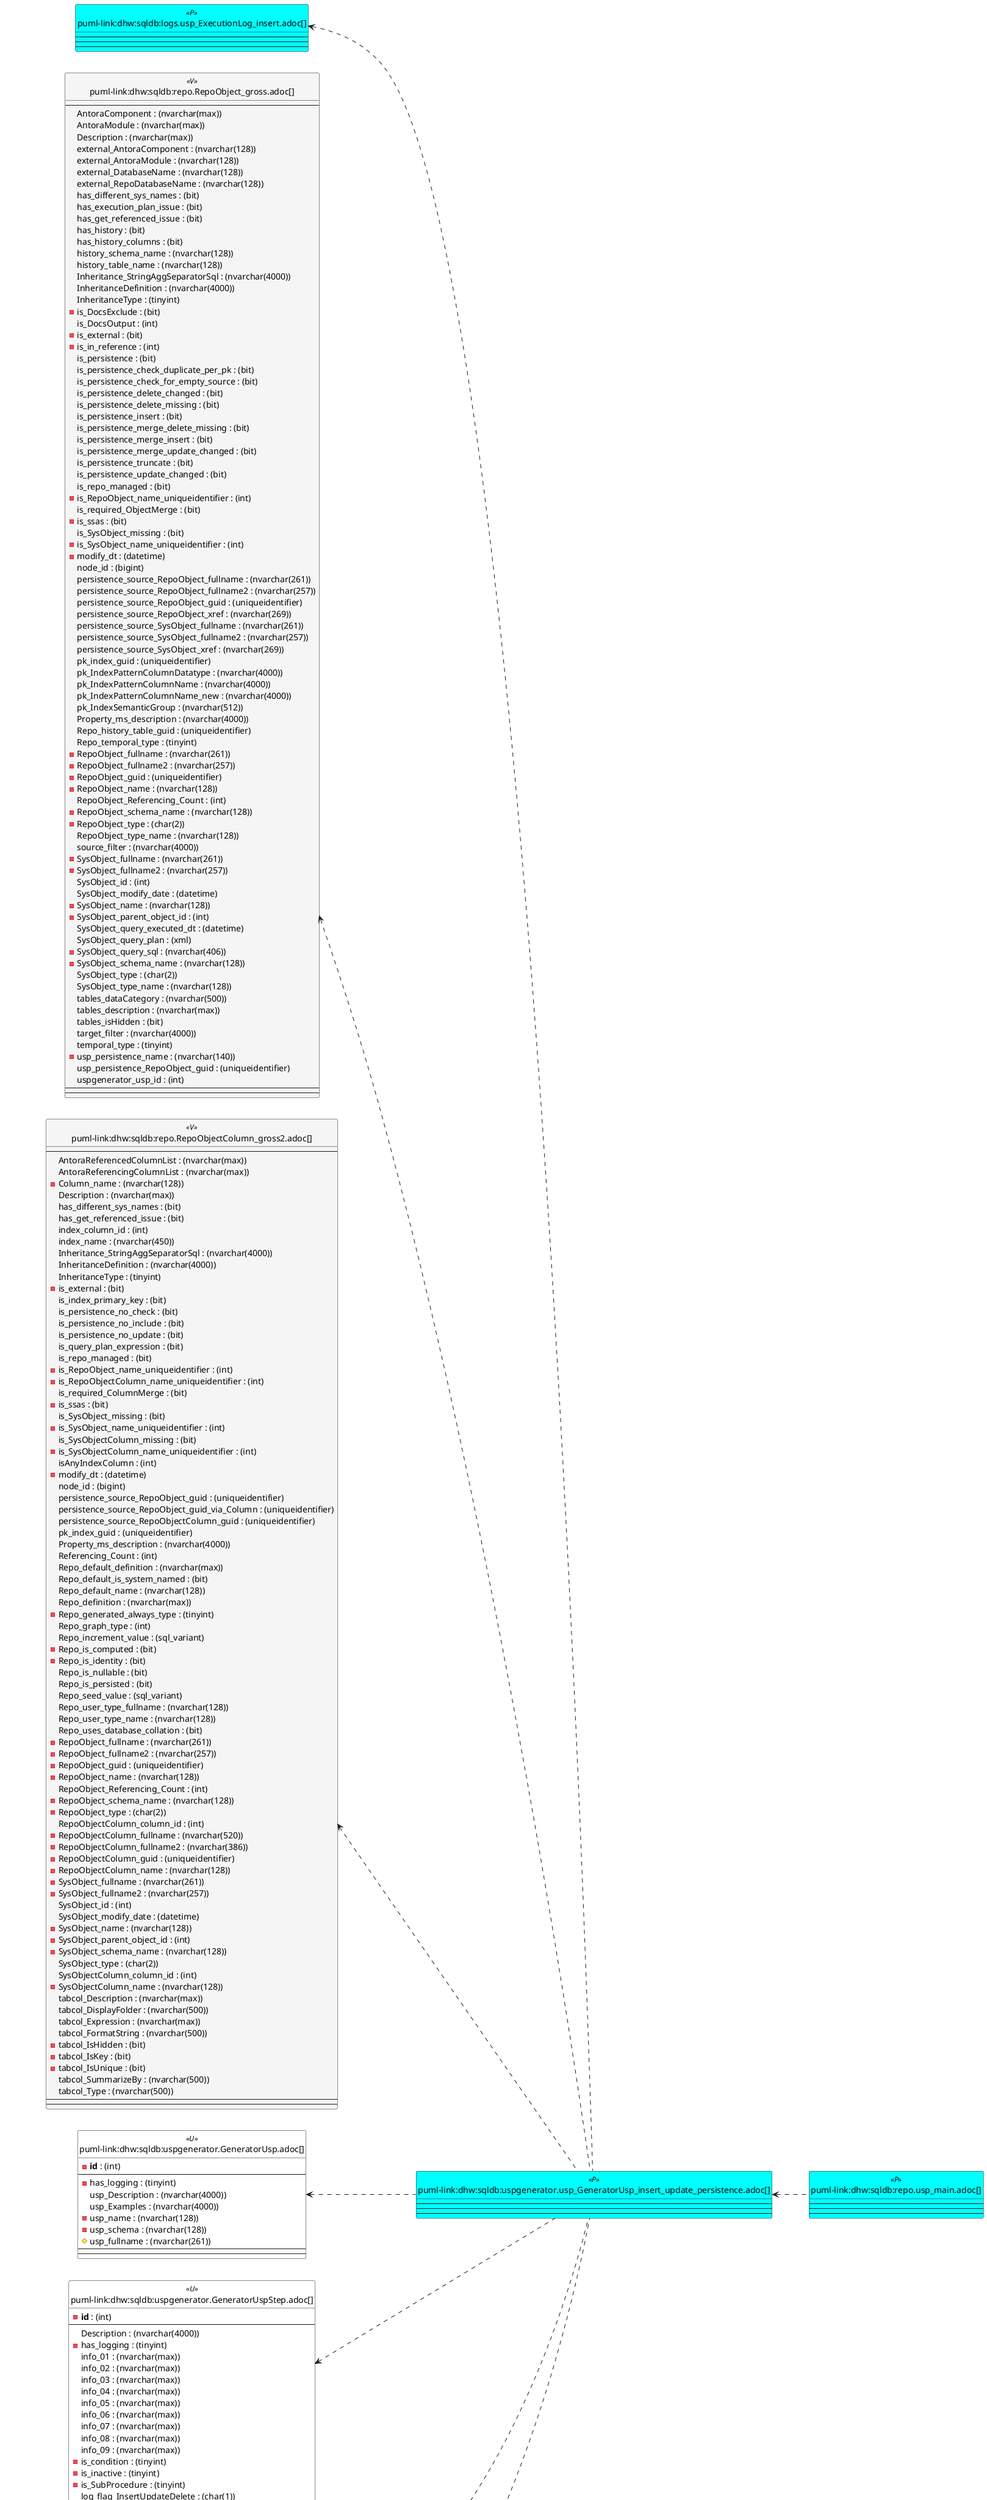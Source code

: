 @startuml
left to right direction
'top to bottom direction
hide circle
'avoide "." issues:
set namespaceSeparator none


skinparam class {
  BackgroundColor White
  BackgroundColor<<FN>> Yellow
  BackgroundColor<<FS>> Yellow
  BackgroundColor<<FT>> LightGray
  BackgroundColor<<IF>> Yellow
  BackgroundColor<<IS>> Yellow
  BackgroundColor<<P>> Aqua
  BackgroundColor<<PC>> Aqua
  BackgroundColor<<SN>> Yellow
  BackgroundColor<<SO>> SlateBlue
  BackgroundColor<<TF>> LightGray
  BackgroundColor<<TR>> Tomato
  BackgroundColor<<U>> White
  BackgroundColor<<V>> WhiteSmoke
  BackgroundColor<<X>> Aqua
  BackgroundColor<<external>> AliceBlue
}


entity "puml-link:dhw:sqldb:logs.usp_ExecutionLog_insert.adoc[]" as logs.usp_ExecutionLog_insert << P >> {
  --
  --
  --
}

entity "puml-link:dhw:sqldb:repo.RepoObject_gross.adoc[]" as repo.RepoObject_gross << V >> {
  --
  AntoraComponent : (nvarchar(max))
  AntoraModule : (nvarchar(max))
  Description : (nvarchar(max))
  external_AntoraComponent : (nvarchar(128))
  external_AntoraModule : (nvarchar(128))
  external_DatabaseName : (nvarchar(128))
  external_RepoDatabaseName : (nvarchar(128))
  has_different_sys_names : (bit)
  has_execution_plan_issue : (bit)
  has_get_referenced_issue : (bit)
  has_history : (bit)
  has_history_columns : (bit)
  history_schema_name : (nvarchar(128))
  history_table_name : (nvarchar(128))
  Inheritance_StringAggSeparatorSql : (nvarchar(4000))
  InheritanceDefinition : (nvarchar(4000))
  InheritanceType : (tinyint)
  - is_DocsExclude : (bit)
  is_DocsOutput : (int)
  - is_external : (bit)
  - is_in_reference : (int)
  is_persistence : (bit)
  is_persistence_check_duplicate_per_pk : (bit)
  is_persistence_check_for_empty_source : (bit)
  is_persistence_delete_changed : (bit)
  is_persistence_delete_missing : (bit)
  is_persistence_insert : (bit)
  is_persistence_merge_delete_missing : (bit)
  is_persistence_merge_insert : (bit)
  is_persistence_merge_update_changed : (bit)
  is_persistence_truncate : (bit)
  is_persistence_update_changed : (bit)
  is_repo_managed : (bit)
  - is_RepoObject_name_uniqueidentifier : (int)
  is_required_ObjectMerge : (bit)
  - is_ssas : (bit)
  is_SysObject_missing : (bit)
  - is_SysObject_name_uniqueidentifier : (int)
  - modify_dt : (datetime)
  node_id : (bigint)
  persistence_source_RepoObject_fullname : (nvarchar(261))
  persistence_source_RepoObject_fullname2 : (nvarchar(257))
  persistence_source_RepoObject_guid : (uniqueidentifier)
  persistence_source_RepoObject_xref : (nvarchar(269))
  persistence_source_SysObject_fullname : (nvarchar(261))
  persistence_source_SysObject_fullname2 : (nvarchar(257))
  persistence_source_SysObject_xref : (nvarchar(269))
  pk_index_guid : (uniqueidentifier)
  pk_IndexPatternColumnDatatype : (nvarchar(4000))
  pk_IndexPatternColumnName : (nvarchar(4000))
  pk_IndexPatternColumnName_new : (nvarchar(4000))
  pk_IndexSemanticGroup : (nvarchar(512))
  Property_ms_description : (nvarchar(4000))
  Repo_history_table_guid : (uniqueidentifier)
  Repo_temporal_type : (tinyint)
  - RepoObject_fullname : (nvarchar(261))
  - RepoObject_fullname2 : (nvarchar(257))
  - RepoObject_guid : (uniqueidentifier)
  - RepoObject_name : (nvarchar(128))
  RepoObject_Referencing_Count : (int)
  - RepoObject_schema_name : (nvarchar(128))
  - RepoObject_type : (char(2))
  RepoObject_type_name : (nvarchar(128))
  source_filter : (nvarchar(4000))
  - SysObject_fullname : (nvarchar(261))
  - SysObject_fullname2 : (nvarchar(257))
  SysObject_id : (int)
  SysObject_modify_date : (datetime)
  - SysObject_name : (nvarchar(128))
  - SysObject_parent_object_id : (int)
  SysObject_query_executed_dt : (datetime)
  SysObject_query_plan : (xml)
  - SysObject_query_sql : (nvarchar(406))
  - SysObject_schema_name : (nvarchar(128))
  SysObject_type : (char(2))
  SysObject_type_name : (nvarchar(128))
  tables_dataCategory : (nvarchar(500))
  tables_description : (nvarchar(max))
  tables_isHidden : (bit)
  target_filter : (nvarchar(4000))
  temporal_type : (tinyint)
  - usp_persistence_name : (nvarchar(140))
  usp_persistence_RepoObject_guid : (uniqueidentifier)
  uspgenerator_usp_id : (int)
  --
  --
}

entity "puml-link:dhw:sqldb:repo.RepoObjectColumn_gross2.adoc[]" as repo.RepoObjectColumn_gross2 << V >> {
  --
  AntoraReferencedColumnList : (nvarchar(max))
  AntoraReferencingColumnList : (nvarchar(max))
  - Column_name : (nvarchar(128))
  Description : (nvarchar(max))
  has_different_sys_names : (bit)
  has_get_referenced_issue : (bit)
  index_column_id : (int)
  index_name : (nvarchar(450))
  Inheritance_StringAggSeparatorSql : (nvarchar(4000))
  InheritanceDefinition : (nvarchar(4000))
  InheritanceType : (tinyint)
  - is_external : (bit)
  is_index_primary_key : (bit)
  is_persistence_no_check : (bit)
  is_persistence_no_include : (bit)
  is_persistence_no_update : (bit)
  is_query_plan_expression : (bit)
  is_repo_managed : (bit)
  - is_RepoObject_name_uniqueidentifier : (int)
  - is_RepoObjectColumn_name_uniqueidentifier : (int)
  is_required_ColumnMerge : (bit)
  - is_ssas : (bit)
  is_SysObject_missing : (bit)
  - is_SysObject_name_uniqueidentifier : (int)
  is_SysObjectColumn_missing : (bit)
  - is_SysObjectColumn_name_uniqueidentifier : (int)
  isAnyIndexColumn : (int)
  - modify_dt : (datetime)
  node_id : (bigint)
  persistence_source_RepoObject_guid : (uniqueidentifier)
  persistence_source_RepoObject_guid_via_Column : (uniqueidentifier)
  persistence_source_RepoObjectColumn_guid : (uniqueidentifier)
  pk_index_guid : (uniqueidentifier)
  Property_ms_description : (nvarchar(4000))
  Referencing_Count : (int)
  Repo_default_definition : (nvarchar(max))
  Repo_default_is_system_named : (bit)
  Repo_default_name : (nvarchar(128))
  Repo_definition : (nvarchar(max))
  - Repo_generated_always_type : (tinyint)
  Repo_graph_type : (int)
  Repo_increment_value : (sql_variant)
  - Repo_is_computed : (bit)
  - Repo_is_identity : (bit)
  Repo_is_nullable : (bit)
  Repo_is_persisted : (bit)
  Repo_seed_value : (sql_variant)
  Repo_user_type_fullname : (nvarchar(128))
  Repo_user_type_name : (nvarchar(128))
  Repo_uses_database_collation : (bit)
  - RepoObject_fullname : (nvarchar(261))
  - RepoObject_fullname2 : (nvarchar(257))
  - RepoObject_guid : (uniqueidentifier)
  - RepoObject_name : (nvarchar(128))
  RepoObject_Referencing_Count : (int)
  - RepoObject_schema_name : (nvarchar(128))
  - RepoObject_type : (char(2))
  RepoObjectColumn_column_id : (int)
  - RepoObjectColumn_fullname : (nvarchar(520))
  - RepoObjectColumn_fullname2 : (nvarchar(386))
  - RepoObjectColumn_guid : (uniqueidentifier)
  - RepoObjectColumn_name : (nvarchar(128))
  - SysObject_fullname : (nvarchar(261))
  - SysObject_fullname2 : (nvarchar(257))
  SysObject_id : (int)
  SysObject_modify_date : (datetime)
  - SysObject_name : (nvarchar(128))
  - SysObject_parent_object_id : (int)
  - SysObject_schema_name : (nvarchar(128))
  SysObject_type : (char(2))
  SysObjectColumn_column_id : (int)
  - SysObjectColumn_name : (nvarchar(128))
  tabcol_Description : (nvarchar(max))
  tabcol_DisplayFolder : (nvarchar(500))
  tabcol_Expression : (nvarchar(max))
  tabcol_FormatString : (nvarchar(500))
  - tabcol_IsHidden : (bit)
  - tabcol_IsKey : (bit)
  - tabcol_IsUnique : (bit)
  tabcol_SummarizeBy : (nvarchar(500))
  tabcol_Type : (nvarchar(500))
  --
  --
}

entity "puml-link:dhw:sqldb:repo.usp_main.adoc[]" as repo.usp_main << P >> {
  --
  --
  --
}

entity "puml-link:dhw:sqldb:uspgenerator.GeneratorUsp.adoc[]" as uspgenerator.GeneratorUsp << U >> {
  - **id** : (int)
  --
  - has_logging : (tinyint)
  usp_Description : (nvarchar(4000))
  usp_Examples : (nvarchar(4000))
  - usp_name : (nvarchar(128))
  - usp_schema : (nvarchar(128))
  # usp_fullname : (nvarchar(261))
  --
  --
}

entity "puml-link:dhw:sqldb:uspgenerator.GeneratorUspStep.adoc[]" as uspgenerator.GeneratorUspStep << U >> {
  - **id** : (int)
  --
  Description : (nvarchar(4000))
  - has_logging : (tinyint)
  info_01 : (nvarchar(max))
  info_02 : (nvarchar(max))
  info_03 : (nvarchar(max))
  info_04 : (nvarchar(max))
  info_05 : (nvarchar(max))
  info_06 : (nvarchar(max))
  info_07 : (nvarchar(max))
  info_08 : (nvarchar(max))
  info_09 : (nvarchar(max))
  - is_condition : (tinyint)
  - is_inactive : (tinyint)
  - is_SubProcedure : (tinyint)
  log_flag_InsertUpdateDelete : (char(1))
  log_source_object : (nvarchar(261))
  log_target_object : (nvarchar(261))
  Name : (nvarchar(1000))
  - Number : (int)
  Parent_Number : (int)
  Statement : (nvarchar(max))
  - usp_id : (int)
  --
  --
}

entity "puml-link:dhw:sqldb:uspgenerator.GeneratorUspStep_Persistence_IsInactive_setpoint.adoc[]" as uspgenerator.GeneratorUspStep_Persistence_IsInactive_setpoint << V >> {
  - **usp_id** : (int)
  --
  - is_inactive : (int)
  - Number : (int)
  source_pk_index_guid : (uniqueidentifier)
  --
  --
}

entity "puml-link:dhw:sqldb:uspgenerator.GeneratorUspStep_Persistence_src.adoc[]" as uspgenerator.GeneratorUspStep_Persistence_src << V >> {
  - **usp_id** : (int)
  --
  - has_logging : (int)
  - is_condition : (int)
  - is_inactive : (int)
  - is_SubProcedure : (int)
  log_flag_InsertUpdateDelete : (varchar(1))
  log_source_object : (nvarchar(261))
  log_target_object : (nvarchar(261))
  - Name : (varchar(45))
  - Number : (int)
  Parent_Number : (int)
  - RepoObject_guid : (uniqueidentifier)
  Statement : (nvarchar(max))
  - usp_fullname : (nvarchar(261))
  --
  --
}

entity "puml-link:dhw:sqldb:uspgenerator.usp_GeneratorUsp_insert_update_persistence.adoc[]" as uspgenerator.usp_GeneratorUsp_insert_update_persistence << P >> {
  --
  --
  --
}

logs.usp_ExecutionLog_insert <.. uspgenerator.usp_GeneratorUsp_insert_update_persistence
repo.RepoObject_gross <.. uspgenerator.usp_GeneratorUsp_insert_update_persistence
repo.RepoObjectColumn_gross2 <.. uspgenerator.usp_GeneratorUsp_insert_update_persistence
uspgenerator.GeneratorUsp <.. uspgenerator.usp_GeneratorUsp_insert_update_persistence
uspgenerator.GeneratorUspStep <.. uspgenerator.usp_GeneratorUsp_insert_update_persistence
uspgenerator.GeneratorUspStep_Persistence_IsInactive_setpoint <.. uspgenerator.usp_GeneratorUsp_insert_update_persistence
uspgenerator.GeneratorUspStep_Persistence_src <.. uspgenerator.usp_GeneratorUsp_insert_update_persistence
uspgenerator.usp_GeneratorUsp_insert_update_persistence <.. repo.usp_main

@enduml

